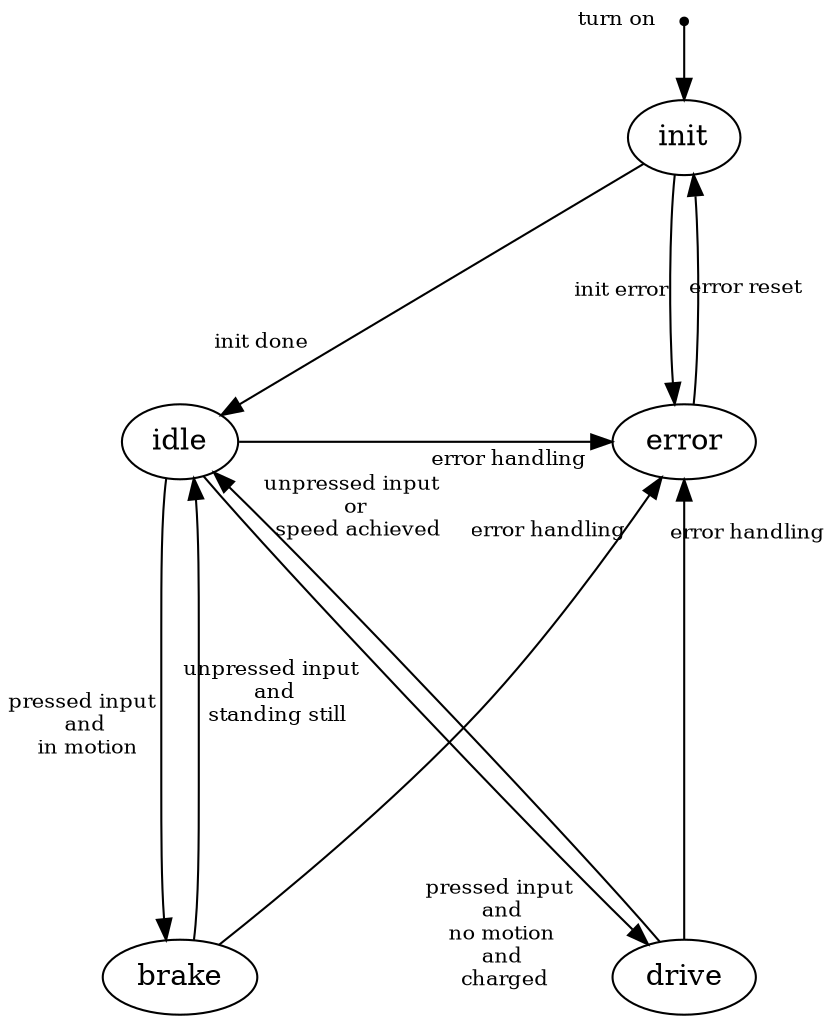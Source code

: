 digraph G {
    edge [fontsize=10];
    invisibleNode [shape=point, style=invisible];

    invisibleNode -> init [ headlabel="turn on",
                            labeldistance=5,
                            labelangle=40]

    {rank = same; idle error}

    init -> idle [  headlabel="init done",
                    labeldistance=4,
                    labelangle=30]
    init -> error [  headlabel="init error",
                    minlen=3,
                    labeldistance=6,
                    labelangle=20]
    error -> init [ headlabel="error reset",
                    minlen=3,
                    labeldistance=6,
                    labelangle=20]
    idle -> error [ headlabel="error handling",
                    minlen=10,
                    labeldistance=5,
                    labelangle=10]
    

    {rank = same; brake drive}

    idle -> brake [ headlabel="pressed input \n and \n in motion",
                    minlen=6,
                    labeldistance=11,
                    labelangle=15]
    brake -> idle [ headlabel="unpressed input \n and \n standing still",
                    minlen=6,
                    labeldistance=11,
                    labelangle=15]

    idle -> drive [ headlabel="pressed input \n and \n no motion \n and \n charged", 
                    minlen=6,
                    labeldistance=7,
                    labelangle=40,
                    constraint=false]
    drive -> idle [ headlabel="unpressed input \n or \n speed achieved", 
                    minlen=6,
                    labeldistance=7,
                    labelangle=30,
                    constraint=false]

    drive -> error [headlabel="error handling",
                    labeldistance=4,
                    labelangle=50]
    brake -> error [headlabel="error handling",
                    labeldistance=6,
                    labelangle=-30
                    constraint=false]
}

